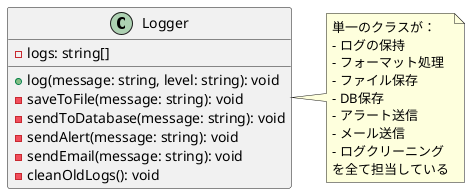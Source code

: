 @startuml BadLogger

class Logger {
    - logs: string[]
    + log(message: string, level: string): void
    - saveToFile(message: string): void
    - sendToDatabase(message: string): void
    - sendAlert(message: string): void
    - sendEmail(message: string): void
    - cleanOldLogs(): void
}

note right of Logger
  単一のクラスが：
  - ログの保持
  - フォーマット処理
  - ファイル保存
  - DB保存
  - アラート送信
  - メール送信
  - ログクリーニング
  を全て担当している
end note

@enduml